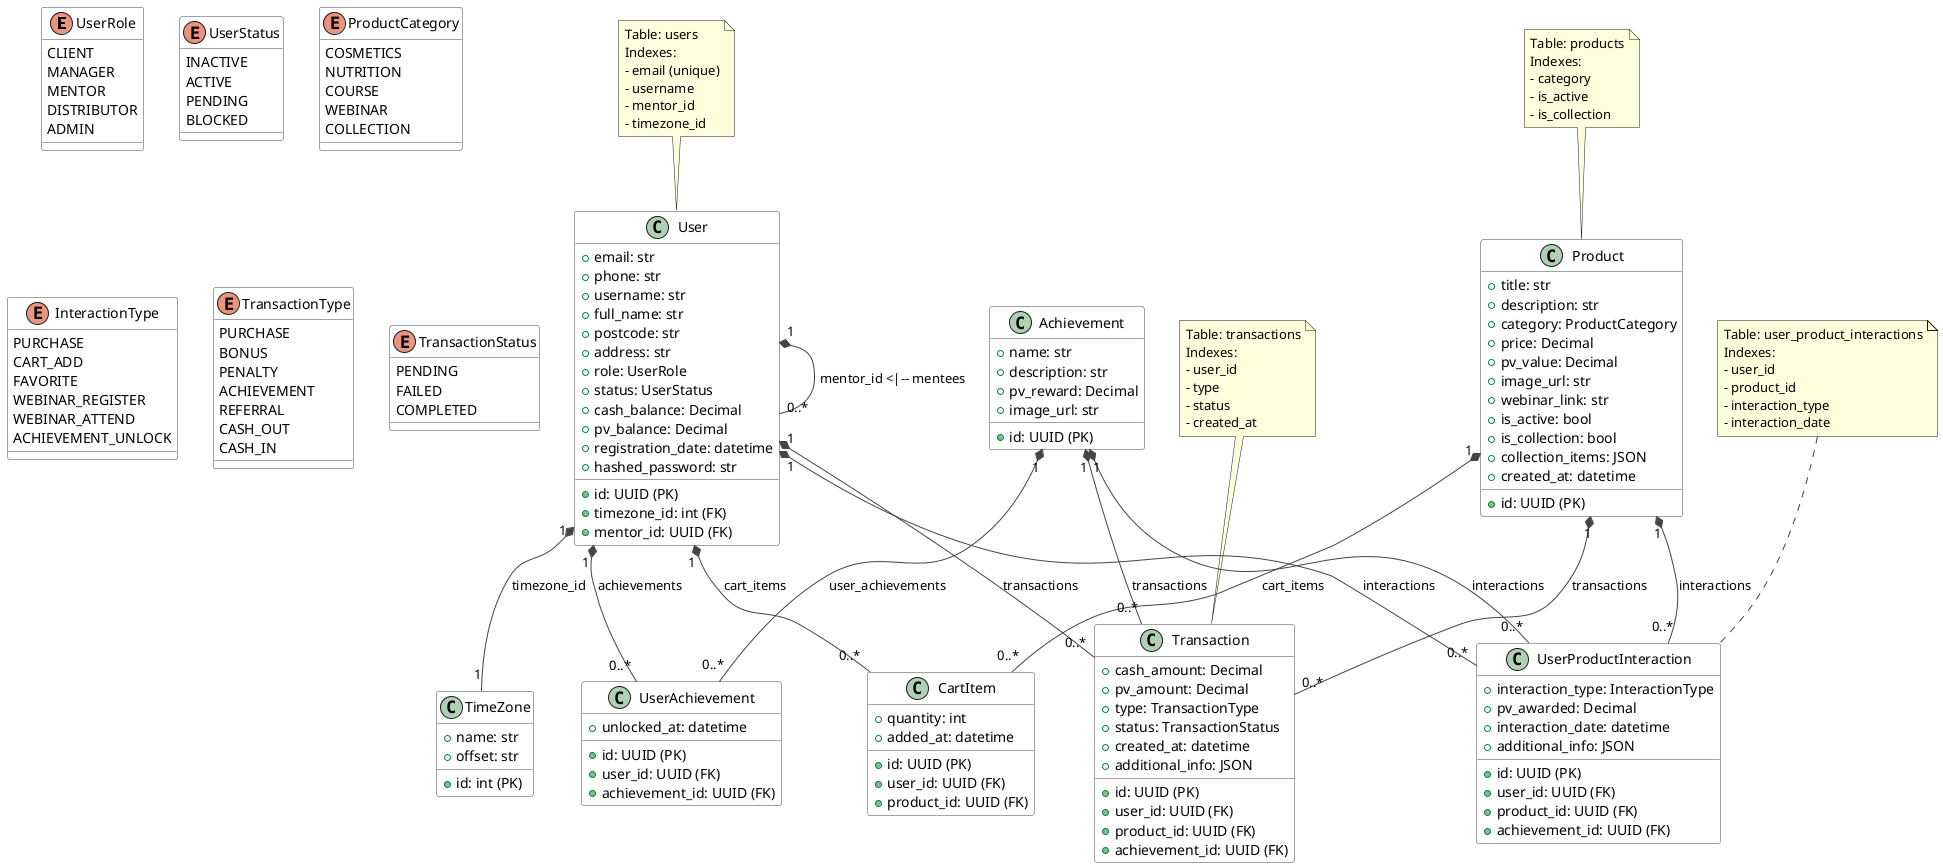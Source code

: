 @startuml DatabaseSchema

' Enable stereotypes to show table names
skinparam class {
    BackgroundColor White
    ArrowColor #444444
    BorderColor #444444
}

' Enums
enum UserRole {
    CLIENT
    MANAGER
    MENTOR
    DISTRIBUTOR
    ADMIN
}

enum UserStatus {
    INACTIVE
    ACTIVE
    PENDING
    BLOCKED
}

enum ProductCategory {
    COSMETICS
    NUTRITION
    COURSE
    WEBINAR
    COLLECTION
}

enum InteractionType {
    PURCHASE
    CART_ADD
    FAVORITE
    WEBINAR_REGISTER
    WEBINAR_ATTEND
    ACHIEVEMENT_UNLOCK
}

enum TransactionType {
    PURCHASE
    BONUS
    PENALTY
    ACHIEVEMENT
    REFERRAL
    CASH_OUT
    CASH_IN
}

enum TransactionStatus {
    PENDING
    FAILED
    COMPLETED
}

' Tables
class TimeZone {
    + id: int (PK)
    + name: str
    + offset: str
}

class User {
    + id: UUID (PK)
    + email: str
    + phone: str
    + username: str
    + full_name: str
    + postcode: str
    + address: str
    + role: UserRole
    + status: UserStatus
    + cash_balance: Decimal
    + pv_balance: Decimal
    + timezone_id: int (FK)
    + mentor_id: UUID (FK)
    + registration_date: datetime
    + hashed_password: str
}

class Product {
    + id: UUID (PK)
    + title: str
    + description: str
    + category: ProductCategory
    + price: Decimal
    + pv_value: Decimal
    + image_url: str
    + webinar_link: str
    + is_active: bool
    + is_collection: bool
    + collection_items: JSON
    + created_at: datetime
}

class CartItem {
    + id: UUID (PK)
    + user_id: UUID (FK)
    + product_id: UUID (FK)
    + quantity: int
    + added_at: datetime
}

class UserProductInteraction {
    + id: UUID (PK)
    + user_id: UUID (FK)
    + product_id: UUID (FK)
    + interaction_type: InteractionType
    + pv_awarded: Decimal
    + interaction_date: datetime
    + achievement_id: UUID (FK)
    + additional_info: JSON
}

class Transaction {
    + id: UUID (PK)
    + user_id: UUID (FK)
    + cash_amount: Decimal
    + pv_amount: Decimal
    + type: TransactionType
    + status: TransactionStatus
    + product_id: UUID (FK)
    + achievement_id: UUID (FK)
    + created_at: datetime
    + additional_info: JSON
}

class Achievement {
    + id: UUID (PK)
    + name: str
    + description: str
    + pv_reward: Decimal
    + image_url: str
}

class UserAchievement {
    + id: UUID (PK)
    + user_id: UUID (FK)
    + achievement_id: UUID (FK)
    + unlocked_at: datetime
}

' Relationships
User "1" *-- "0..*" User : mentor_id <|-- mentees
User "1" *-- "1" TimeZone : timezone_id
User "1" *-- "0..*" CartItem : cart_items
User "1" *-- "0..*" UserProductInteraction : interactions
User "1" *-- "0..*" Transaction : transactions
User "1" *-- "0..*" UserAchievement : achievements

Product "1" *-- "0..*" UserProductInteraction : interactions
Product "1" *-- "0..*" CartItem : cart_items
Product "1" *-- "0..*" Transaction : transactions

Achievement "1" *-- "0..*" UserAchievement : user_achievements
Achievement "1" *-- "0..*" UserProductInteraction : interactions
Achievement "1" *-- "0..*" Transaction : transactions

' Notes
note top of User
    Table: users
    Indexes:
    - email (unique)
    - username
    - mentor_id
    - timezone_id
end note

note top of Product
    Table: products
    Indexes:
    - category
    - is_active
    - is_collection
end note

note top of UserProductInteraction
    Table: user_product_interactions
    Indexes:
    - user_id
    - product_id
    - interaction_type
    - interaction_date
end note

note top of Transaction
    Table: transactions
    Indexes:
    - user_id
    - type
    - status
    - created_at
end note

@enduml